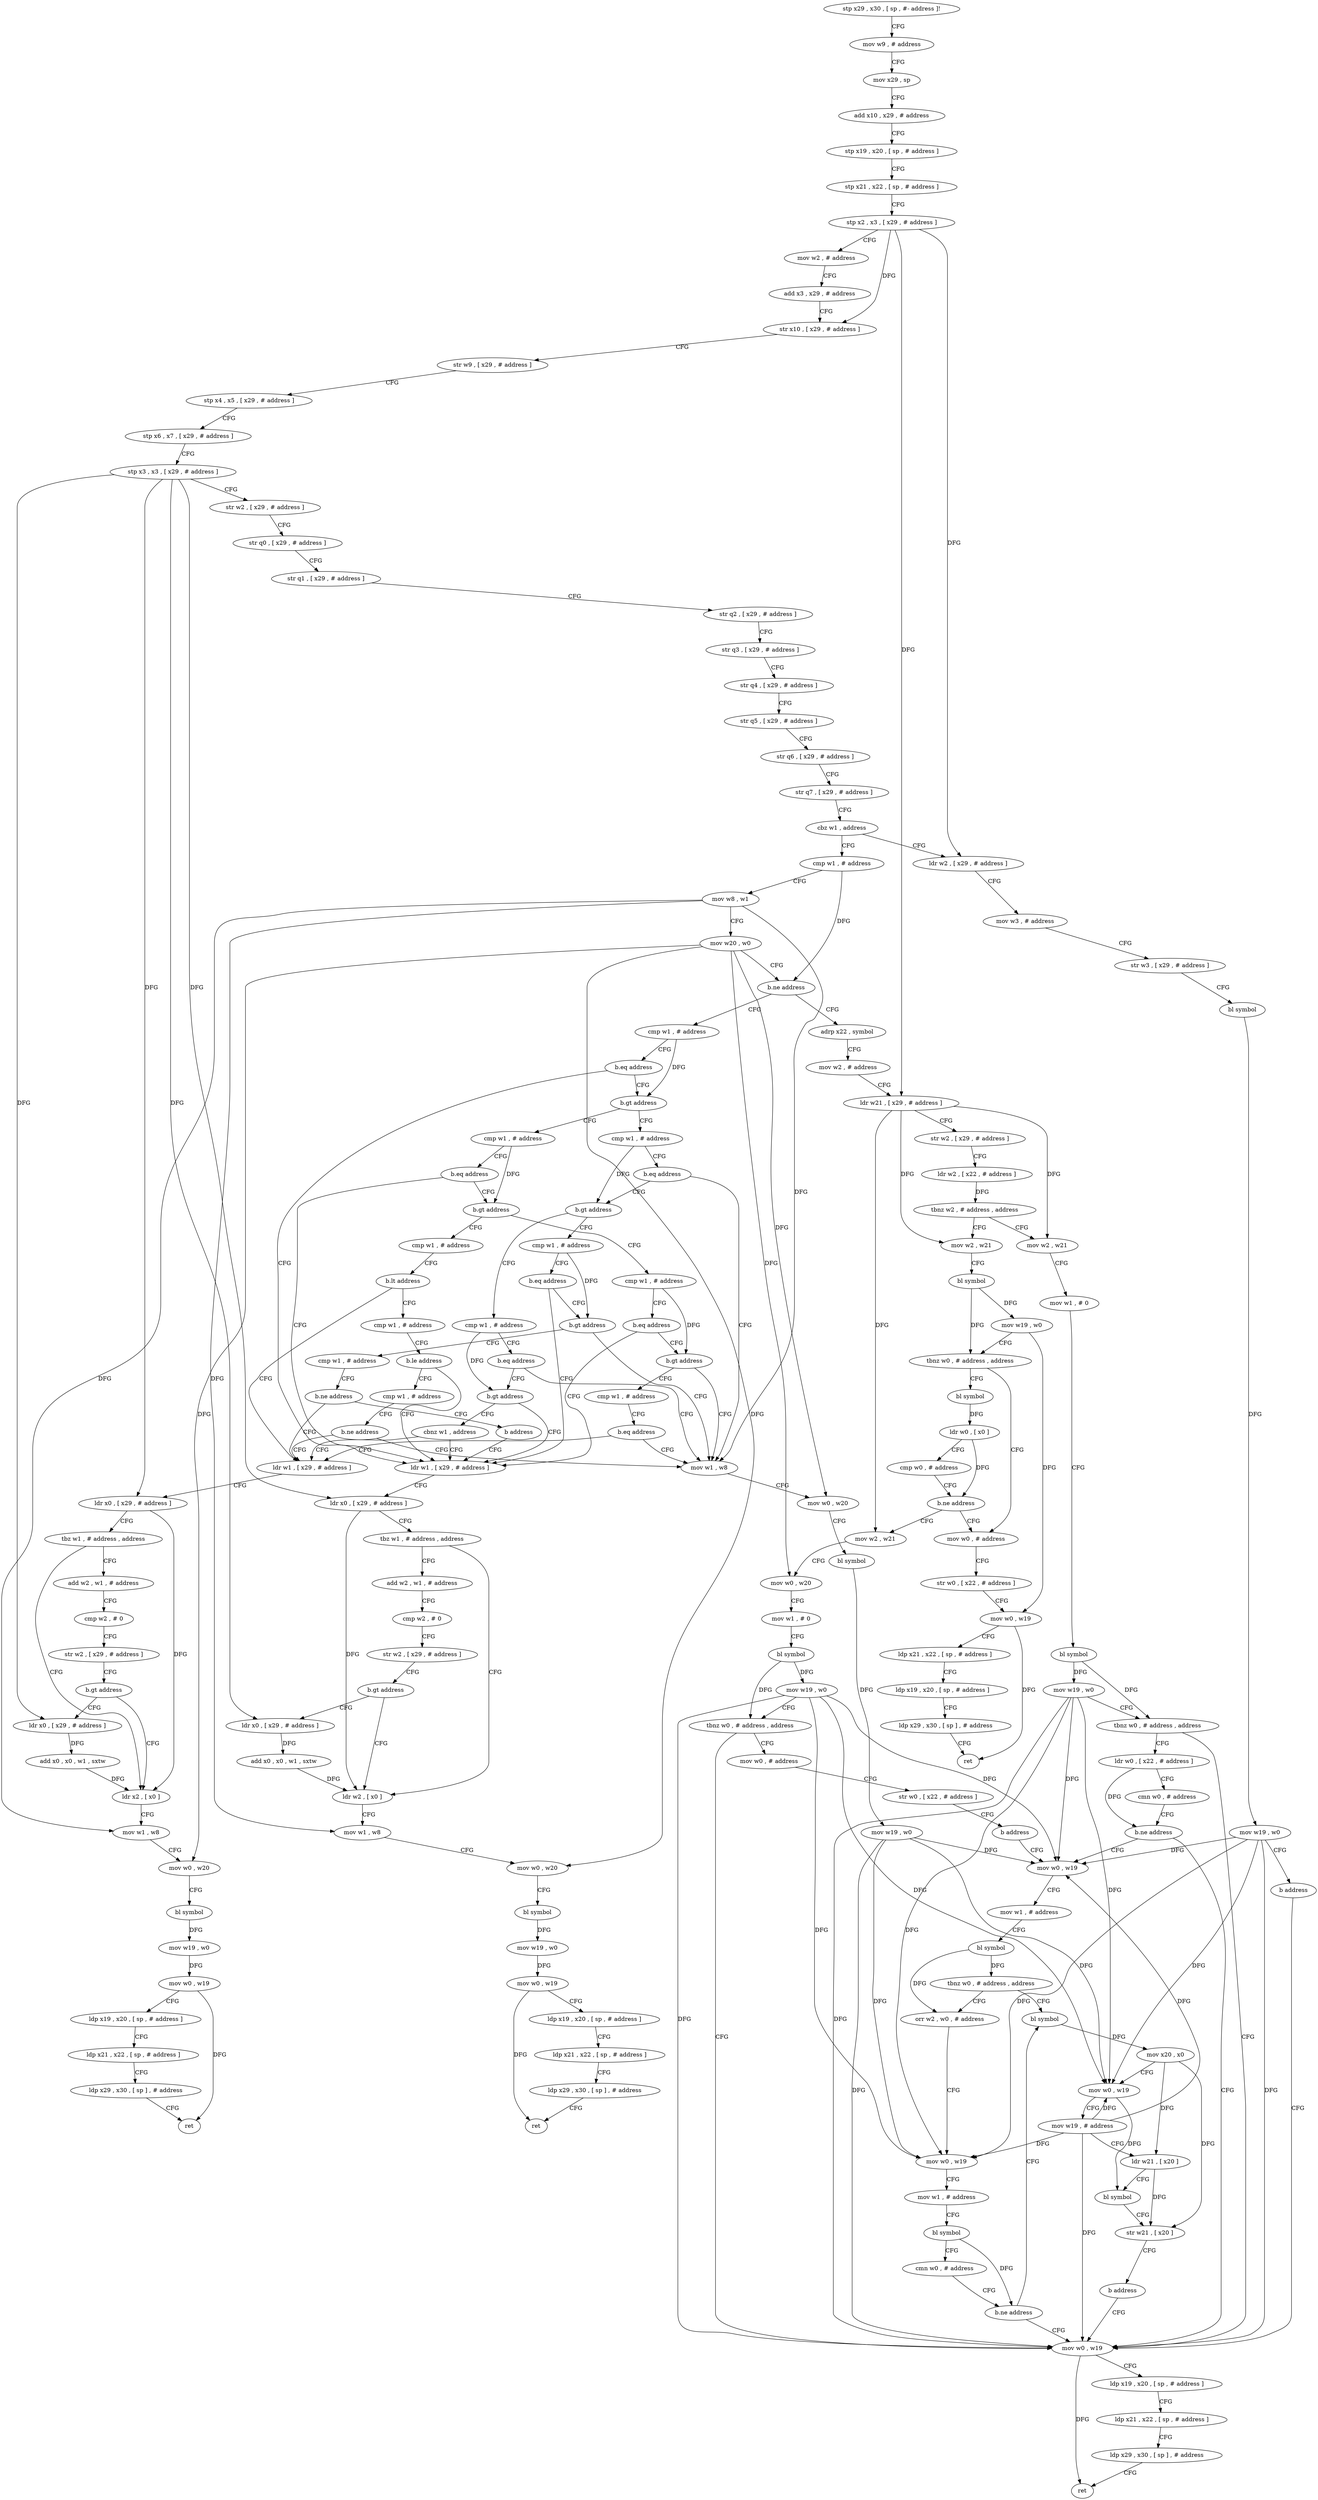 digraph "func" {
"4216384" [label = "stp x29 , x30 , [ sp , #- address ]!" ]
"4216388" [label = "mov w9 , # address" ]
"4216392" [label = "mov x29 , sp" ]
"4216396" [label = "add x10 , x29 , # address" ]
"4216400" [label = "stp x19 , x20 , [ sp , # address ]" ]
"4216404" [label = "stp x21 , x22 , [ sp , # address ]" ]
"4216408" [label = "stp x2 , x3 , [ x29 , # address ]" ]
"4216412" [label = "mov w2 , # address" ]
"4216416" [label = "add x3 , x29 , # address" ]
"4216420" [label = "str x10 , [ x29 , # address ]" ]
"4216424" [label = "str w9 , [ x29 , # address ]" ]
"4216428" [label = "stp x4 , x5 , [ x29 , # address ]" ]
"4216432" [label = "stp x6 , x7 , [ x29 , # address ]" ]
"4216436" [label = "stp x3 , x3 , [ x29 , # address ]" ]
"4216440" [label = "str w2 , [ x29 , # address ]" ]
"4216444" [label = "str q0 , [ x29 , # address ]" ]
"4216448" [label = "str q1 , [ x29 , # address ]" ]
"4216452" [label = "str q2 , [ x29 , # address ]" ]
"4216456" [label = "str q3 , [ x29 , # address ]" ]
"4216460" [label = "str q4 , [ x29 , # address ]" ]
"4216464" [label = "str q5 , [ x29 , # address ]" ]
"4216468" [label = "str q6 , [ x29 , # address ]" ]
"4216472" [label = "str q7 , [ x29 , # address ]" ]
"4216476" [label = "cbz w1 , address" ]
"4217044" [label = "ldr w2 , [ x29 , # address ]" ]
"4216480" [label = "cmp w1 , # address" ]
"4217048" [label = "mov w3 , # address" ]
"4217052" [label = "str w3 , [ x29 , # address ]" ]
"4217056" [label = "bl symbol" ]
"4217060" [label = "mov w19 , w0" ]
"4217064" [label = "b address" ]
"4216840" [label = "mov w0 , w19" ]
"4216484" [label = "mov w8 , w1" ]
"4216488" [label = "mov w20 , w0" ]
"4216492" [label = "b.ne address" ]
"4216568" [label = "cmp w1 , # address" ]
"4216496" [label = "adrp x22 , symbol" ]
"4216844" [label = "ldp x19 , x20 , [ sp , # address ]" ]
"4216848" [label = "ldp x21 , x22 , [ sp , # address ]" ]
"4216852" [label = "ldp x29 , x30 , [ sp ] , # address" ]
"4216856" [label = "ret" ]
"4216572" [label = "b.eq address" ]
"4216608" [label = "ldr w1 , [ x29 , # address ]" ]
"4216576" [label = "b.gt address" ]
"4216500" [label = "mov w2 , # address" ]
"4216504" [label = "ldr w21 , [ x29 , # address ]" ]
"4216508" [label = "str w2 , [ x29 , # address ]" ]
"4216512" [label = "ldr w2 , [ x22 , # address ]" ]
"4216516" [label = "tbnz w2 , # address , address" ]
"4216888" [label = "mov w2 , w21" ]
"4216520" [label = "mov w2 , w21" ]
"4216612" [label = "ldr x0 , [ x29 , # address ]" ]
"4216616" [label = "tbz w1 , # address , address" ]
"4216644" [label = "ldr w2 , [ x0 ]" ]
"4216620" [label = "add w2 , w1 , # address" ]
"4216688" [label = "cmp w1 , # address" ]
"4216580" [label = "cmp w1 , # address" ]
"4216892" [label = "mov w1 , # 0" ]
"4216896" [label = "bl symbol" ]
"4216900" [label = "mov w19 , w0" ]
"4216904" [label = "tbnz w0 , # address , address" ]
"4216908" [label = "ldr w0 , [ x22 , # address ]" ]
"4216524" [label = "bl symbol" ]
"4216528" [label = "mov w19 , w0" ]
"4216532" [label = "tbnz w0 , # address , address" ]
"4216992" [label = "bl symbol" ]
"4216536" [label = "mov w0 , # address" ]
"4216648" [label = "mov w1 , w8" ]
"4216652" [label = "mov w0 , w20" ]
"4216656" [label = "bl symbol" ]
"4216660" [label = "mov w19 , w0" ]
"4216664" [label = "mov w0 , w19" ]
"4216668" [label = "ldp x19 , x20 , [ sp , # address ]" ]
"4216672" [label = "ldp x21 , x22 , [ sp , # address ]" ]
"4216676" [label = "ldp x29 , x30 , [ sp ] , # address" ]
"4216680" [label = "ret" ]
"4216624" [label = "cmp w2 , # 0" ]
"4216628" [label = "str w2 , [ x29 , # address ]" ]
"4216632" [label = "b.gt address" ]
"4216636" [label = "ldr x0 , [ x29 , # address ]" ]
"4216692" [label = "b.eq address" ]
"4216696" [label = "b.gt address" ]
"4216584" [label = "b.eq address" ]
"4216824" [label = "mov w1 , w8" ]
"4216588" [label = "b.gt address" ]
"4216912" [label = "cmn w0 , # address" ]
"4216916" [label = "b.ne address" ]
"4216920" [label = "mov w0 , w19" ]
"4216996" [label = "ldr w0 , [ x0 ]" ]
"4217000" [label = "cmp w0 , # address" ]
"4217004" [label = "b.ne address" ]
"4217008" [label = "mov w2 , w21" ]
"4216540" [label = "str w0 , [ x22 , # address ]" ]
"4216544" [label = "mov w0 , w19" ]
"4216548" [label = "ldp x21 , x22 , [ sp , # address ]" ]
"4216552" [label = "ldp x19 , x20 , [ sp , # address ]" ]
"4216556" [label = "ldp x29 , x30 , [ sp ] , # address" ]
"4216560" [label = "ret" ]
"4216640" [label = "add x0 , x0 , w1 , sxtw" ]
"4216800" [label = "cmp w1 , # address" ]
"4216700" [label = "cmp w1 , # address" ]
"4216828" [label = "mov w0 , w20" ]
"4216832" [label = "bl symbol" ]
"4216836" [label = "mov w19 , w0" ]
"4216864" [label = "cmp w1 , # address" ]
"4216592" [label = "cmp w1 , # address" ]
"4216924" [label = "mov w1 , # address" ]
"4216928" [label = "bl symbol" ]
"4216932" [label = "tbnz w0 , # address , address" ]
"4216960" [label = "bl symbol" ]
"4216936" [label = "orr w2 , w0 , # address" ]
"4217012" [label = "mov w0 , w20" ]
"4217016" [label = "mov w1 , # 0" ]
"4217020" [label = "bl symbol" ]
"4217024" [label = "mov w19 , w0" ]
"4217028" [label = "tbnz w0 , # address , address" ]
"4217032" [label = "mov w0 , # address" ]
"4216804" [label = "b.lt address" ]
"4216720" [label = "ldr w1 , [ x29 , # address ]" ]
"4216808" [label = "cmp w1 , # address" ]
"4216704" [label = "b.eq address" ]
"4216708" [label = "b.gt address" ]
"4216868" [label = "b.eq address" ]
"4216872" [label = "b.gt address" ]
"4216596" [label = "b.eq address" ]
"4216600" [label = "b.gt address" ]
"4216964" [label = "mov x20 , x0" ]
"4216968" [label = "mov w0 , w19" ]
"4216972" [label = "mov w19 , # address" ]
"4216976" [label = "ldr w21 , [ x20 ]" ]
"4216980" [label = "bl symbol" ]
"4216984" [label = "str w21 , [ x20 ]" ]
"4216988" [label = "b address" ]
"4216940" [label = "mov w0 , w19" ]
"4216944" [label = "mov w1 , # address" ]
"4216948" [label = "bl symbol" ]
"4216952" [label = "cmn w0 , # address" ]
"4216956" [label = "b.ne address" ]
"4217036" [label = "str w0 , [ x22 , # address ]" ]
"4217040" [label = "b address" ]
"4216724" [label = "ldr x0 , [ x29 , # address ]" ]
"4216728" [label = "tbz w1 , # address , address" ]
"4216756" [label = "ldr x2 , [ x0 ]" ]
"4216732" [label = "add w2 , w1 , # address" ]
"4216812" [label = "b.le address" ]
"4216816" [label = "cmp w1 , # address" ]
"4216712" [label = "cmp w1 , # address" ]
"4216876" [label = "cmp w1 , # address" ]
"4216604" [label = "cbnz w1 , address" ]
"4216760" [label = "mov w1 , w8" ]
"4216764" [label = "mov w0 , w20" ]
"4216768" [label = "bl symbol" ]
"4216772" [label = "mov w19 , w0" ]
"4216776" [label = "mov w0 , w19" ]
"4216780" [label = "ldp x19 , x20 , [ sp , # address ]" ]
"4216784" [label = "ldp x21 , x22 , [ sp , # address ]" ]
"4216788" [label = "ldp x29 , x30 , [ sp ] , # address" ]
"4216792" [label = "ret" ]
"4216736" [label = "cmp w2 , # 0" ]
"4216740" [label = "str w2 , [ x29 , # address ]" ]
"4216744" [label = "b.gt address" ]
"4216748" [label = "ldr x0 , [ x29 , # address ]" ]
"4216820" [label = "b.ne address" ]
"4216716" [label = "b.eq address" ]
"4216880" [label = "b.ne address" ]
"4216884" [label = "b address" ]
"4216752" [label = "add x0 , x0 , w1 , sxtw" ]
"4216384" -> "4216388" [ label = "CFG" ]
"4216388" -> "4216392" [ label = "CFG" ]
"4216392" -> "4216396" [ label = "CFG" ]
"4216396" -> "4216400" [ label = "CFG" ]
"4216400" -> "4216404" [ label = "CFG" ]
"4216404" -> "4216408" [ label = "CFG" ]
"4216408" -> "4216412" [ label = "CFG" ]
"4216408" -> "4217044" [ label = "DFG" ]
"4216408" -> "4216504" [ label = "DFG" ]
"4216408" -> "4216420" [ label = "DFG" ]
"4216412" -> "4216416" [ label = "CFG" ]
"4216416" -> "4216420" [ label = "CFG" ]
"4216420" -> "4216424" [ label = "CFG" ]
"4216424" -> "4216428" [ label = "CFG" ]
"4216428" -> "4216432" [ label = "CFG" ]
"4216432" -> "4216436" [ label = "CFG" ]
"4216436" -> "4216440" [ label = "CFG" ]
"4216436" -> "4216612" [ label = "DFG" ]
"4216436" -> "4216724" [ label = "DFG" ]
"4216436" -> "4216636" [ label = "DFG" ]
"4216436" -> "4216748" [ label = "DFG" ]
"4216440" -> "4216444" [ label = "CFG" ]
"4216444" -> "4216448" [ label = "CFG" ]
"4216448" -> "4216452" [ label = "CFG" ]
"4216452" -> "4216456" [ label = "CFG" ]
"4216456" -> "4216460" [ label = "CFG" ]
"4216460" -> "4216464" [ label = "CFG" ]
"4216464" -> "4216468" [ label = "CFG" ]
"4216468" -> "4216472" [ label = "CFG" ]
"4216472" -> "4216476" [ label = "CFG" ]
"4216476" -> "4217044" [ label = "CFG" ]
"4216476" -> "4216480" [ label = "CFG" ]
"4217044" -> "4217048" [ label = "CFG" ]
"4216480" -> "4216484" [ label = "CFG" ]
"4216480" -> "4216492" [ label = "DFG" ]
"4217048" -> "4217052" [ label = "CFG" ]
"4217052" -> "4217056" [ label = "CFG" ]
"4217056" -> "4217060" [ label = "DFG" ]
"4217060" -> "4217064" [ label = "CFG" ]
"4217060" -> "4216840" [ label = "DFG" ]
"4217060" -> "4216920" [ label = "DFG" ]
"4217060" -> "4216968" [ label = "DFG" ]
"4217060" -> "4216940" [ label = "DFG" ]
"4217064" -> "4216840" [ label = "CFG" ]
"4216840" -> "4216844" [ label = "CFG" ]
"4216840" -> "4216856" [ label = "DFG" ]
"4216484" -> "4216488" [ label = "CFG" ]
"4216484" -> "4216648" [ label = "DFG" ]
"4216484" -> "4216824" [ label = "DFG" ]
"4216484" -> "4216760" [ label = "DFG" ]
"4216488" -> "4216492" [ label = "CFG" ]
"4216488" -> "4216652" [ label = "DFG" ]
"4216488" -> "4216828" [ label = "DFG" ]
"4216488" -> "4217012" [ label = "DFG" ]
"4216488" -> "4216764" [ label = "DFG" ]
"4216492" -> "4216568" [ label = "CFG" ]
"4216492" -> "4216496" [ label = "CFG" ]
"4216568" -> "4216572" [ label = "CFG" ]
"4216568" -> "4216576" [ label = "DFG" ]
"4216496" -> "4216500" [ label = "CFG" ]
"4216844" -> "4216848" [ label = "CFG" ]
"4216848" -> "4216852" [ label = "CFG" ]
"4216852" -> "4216856" [ label = "CFG" ]
"4216572" -> "4216608" [ label = "CFG" ]
"4216572" -> "4216576" [ label = "CFG" ]
"4216608" -> "4216612" [ label = "CFG" ]
"4216576" -> "4216688" [ label = "CFG" ]
"4216576" -> "4216580" [ label = "CFG" ]
"4216500" -> "4216504" [ label = "CFG" ]
"4216504" -> "4216508" [ label = "CFG" ]
"4216504" -> "4216888" [ label = "DFG" ]
"4216504" -> "4216520" [ label = "DFG" ]
"4216504" -> "4217008" [ label = "DFG" ]
"4216508" -> "4216512" [ label = "CFG" ]
"4216512" -> "4216516" [ label = "DFG" ]
"4216516" -> "4216888" [ label = "CFG" ]
"4216516" -> "4216520" [ label = "CFG" ]
"4216888" -> "4216892" [ label = "CFG" ]
"4216520" -> "4216524" [ label = "CFG" ]
"4216612" -> "4216616" [ label = "CFG" ]
"4216612" -> "4216644" [ label = "DFG" ]
"4216616" -> "4216644" [ label = "CFG" ]
"4216616" -> "4216620" [ label = "CFG" ]
"4216644" -> "4216648" [ label = "CFG" ]
"4216620" -> "4216624" [ label = "CFG" ]
"4216688" -> "4216692" [ label = "CFG" ]
"4216688" -> "4216696" [ label = "DFG" ]
"4216580" -> "4216584" [ label = "CFG" ]
"4216580" -> "4216588" [ label = "DFG" ]
"4216892" -> "4216896" [ label = "CFG" ]
"4216896" -> "4216900" [ label = "DFG" ]
"4216896" -> "4216904" [ label = "DFG" ]
"4216900" -> "4216904" [ label = "CFG" ]
"4216900" -> "4216840" [ label = "DFG" ]
"4216900" -> "4216920" [ label = "DFG" ]
"4216900" -> "4216968" [ label = "DFG" ]
"4216900" -> "4216940" [ label = "DFG" ]
"4216904" -> "4216840" [ label = "CFG" ]
"4216904" -> "4216908" [ label = "CFG" ]
"4216908" -> "4216912" [ label = "CFG" ]
"4216908" -> "4216916" [ label = "DFG" ]
"4216524" -> "4216528" [ label = "DFG" ]
"4216524" -> "4216532" [ label = "DFG" ]
"4216528" -> "4216532" [ label = "CFG" ]
"4216528" -> "4216544" [ label = "DFG" ]
"4216532" -> "4216992" [ label = "CFG" ]
"4216532" -> "4216536" [ label = "CFG" ]
"4216992" -> "4216996" [ label = "DFG" ]
"4216536" -> "4216540" [ label = "CFG" ]
"4216648" -> "4216652" [ label = "CFG" ]
"4216652" -> "4216656" [ label = "CFG" ]
"4216656" -> "4216660" [ label = "DFG" ]
"4216660" -> "4216664" [ label = "DFG" ]
"4216664" -> "4216668" [ label = "CFG" ]
"4216664" -> "4216680" [ label = "DFG" ]
"4216668" -> "4216672" [ label = "CFG" ]
"4216672" -> "4216676" [ label = "CFG" ]
"4216676" -> "4216680" [ label = "CFG" ]
"4216624" -> "4216628" [ label = "CFG" ]
"4216628" -> "4216632" [ label = "CFG" ]
"4216632" -> "4216644" [ label = "CFG" ]
"4216632" -> "4216636" [ label = "CFG" ]
"4216636" -> "4216640" [ label = "DFG" ]
"4216692" -> "4216608" [ label = "CFG" ]
"4216692" -> "4216696" [ label = "CFG" ]
"4216696" -> "4216800" [ label = "CFG" ]
"4216696" -> "4216700" [ label = "CFG" ]
"4216584" -> "4216824" [ label = "CFG" ]
"4216584" -> "4216588" [ label = "CFG" ]
"4216824" -> "4216828" [ label = "CFG" ]
"4216588" -> "4216864" [ label = "CFG" ]
"4216588" -> "4216592" [ label = "CFG" ]
"4216912" -> "4216916" [ label = "CFG" ]
"4216916" -> "4216840" [ label = "CFG" ]
"4216916" -> "4216920" [ label = "CFG" ]
"4216920" -> "4216924" [ label = "CFG" ]
"4216996" -> "4217000" [ label = "CFG" ]
"4216996" -> "4217004" [ label = "DFG" ]
"4217000" -> "4217004" [ label = "CFG" ]
"4217004" -> "4216536" [ label = "CFG" ]
"4217004" -> "4217008" [ label = "CFG" ]
"4217008" -> "4217012" [ label = "CFG" ]
"4216540" -> "4216544" [ label = "CFG" ]
"4216544" -> "4216548" [ label = "CFG" ]
"4216544" -> "4216560" [ label = "DFG" ]
"4216548" -> "4216552" [ label = "CFG" ]
"4216552" -> "4216556" [ label = "CFG" ]
"4216556" -> "4216560" [ label = "CFG" ]
"4216640" -> "4216644" [ label = "DFG" ]
"4216800" -> "4216804" [ label = "CFG" ]
"4216700" -> "4216704" [ label = "CFG" ]
"4216700" -> "4216708" [ label = "DFG" ]
"4216828" -> "4216832" [ label = "CFG" ]
"4216832" -> "4216836" [ label = "DFG" ]
"4216836" -> "4216840" [ label = "DFG" ]
"4216836" -> "4216920" [ label = "DFG" ]
"4216836" -> "4216968" [ label = "DFG" ]
"4216836" -> "4216940" [ label = "DFG" ]
"4216864" -> "4216868" [ label = "CFG" ]
"4216864" -> "4216872" [ label = "DFG" ]
"4216592" -> "4216596" [ label = "CFG" ]
"4216592" -> "4216600" [ label = "DFG" ]
"4216924" -> "4216928" [ label = "CFG" ]
"4216928" -> "4216932" [ label = "DFG" ]
"4216928" -> "4216936" [ label = "DFG" ]
"4216932" -> "4216960" [ label = "CFG" ]
"4216932" -> "4216936" [ label = "CFG" ]
"4216960" -> "4216964" [ label = "DFG" ]
"4216936" -> "4216940" [ label = "CFG" ]
"4217012" -> "4217016" [ label = "CFG" ]
"4217016" -> "4217020" [ label = "CFG" ]
"4217020" -> "4217024" [ label = "DFG" ]
"4217020" -> "4217028" [ label = "DFG" ]
"4217024" -> "4217028" [ label = "CFG" ]
"4217024" -> "4216840" [ label = "DFG" ]
"4217024" -> "4216920" [ label = "DFG" ]
"4217024" -> "4216968" [ label = "DFG" ]
"4217024" -> "4216940" [ label = "DFG" ]
"4217028" -> "4216840" [ label = "CFG" ]
"4217028" -> "4217032" [ label = "CFG" ]
"4217032" -> "4217036" [ label = "CFG" ]
"4216804" -> "4216720" [ label = "CFG" ]
"4216804" -> "4216808" [ label = "CFG" ]
"4216720" -> "4216724" [ label = "CFG" ]
"4216808" -> "4216812" [ label = "CFG" ]
"4216704" -> "4216608" [ label = "CFG" ]
"4216704" -> "4216708" [ label = "CFG" ]
"4216708" -> "4216824" [ label = "CFG" ]
"4216708" -> "4216712" [ label = "CFG" ]
"4216868" -> "4216608" [ label = "CFG" ]
"4216868" -> "4216872" [ label = "CFG" ]
"4216872" -> "4216824" [ label = "CFG" ]
"4216872" -> "4216876" [ label = "CFG" ]
"4216596" -> "4216824" [ label = "CFG" ]
"4216596" -> "4216600" [ label = "CFG" ]
"4216600" -> "4216608" [ label = "CFG" ]
"4216600" -> "4216604" [ label = "CFG" ]
"4216964" -> "4216968" [ label = "CFG" ]
"4216964" -> "4216976" [ label = "DFG" ]
"4216964" -> "4216984" [ label = "DFG" ]
"4216968" -> "4216972" [ label = "CFG" ]
"4216968" -> "4216980" [ label = "DFG" ]
"4216972" -> "4216976" [ label = "CFG" ]
"4216972" -> "4216840" [ label = "DFG" ]
"4216972" -> "4216920" [ label = "DFG" ]
"4216972" -> "4216968" [ label = "DFG" ]
"4216972" -> "4216940" [ label = "DFG" ]
"4216976" -> "4216980" [ label = "CFG" ]
"4216976" -> "4216984" [ label = "DFG" ]
"4216980" -> "4216984" [ label = "CFG" ]
"4216984" -> "4216988" [ label = "CFG" ]
"4216988" -> "4216840" [ label = "CFG" ]
"4216940" -> "4216944" [ label = "CFG" ]
"4216944" -> "4216948" [ label = "CFG" ]
"4216948" -> "4216952" [ label = "CFG" ]
"4216948" -> "4216956" [ label = "DFG" ]
"4216952" -> "4216956" [ label = "CFG" ]
"4216956" -> "4216840" [ label = "CFG" ]
"4216956" -> "4216960" [ label = "CFG" ]
"4217036" -> "4217040" [ label = "CFG" ]
"4217040" -> "4216920" [ label = "CFG" ]
"4216724" -> "4216728" [ label = "CFG" ]
"4216724" -> "4216756" [ label = "DFG" ]
"4216728" -> "4216756" [ label = "CFG" ]
"4216728" -> "4216732" [ label = "CFG" ]
"4216756" -> "4216760" [ label = "CFG" ]
"4216732" -> "4216736" [ label = "CFG" ]
"4216812" -> "4216608" [ label = "CFG" ]
"4216812" -> "4216816" [ label = "CFG" ]
"4216816" -> "4216820" [ label = "CFG" ]
"4216712" -> "4216716" [ label = "CFG" ]
"4216876" -> "4216880" [ label = "CFG" ]
"4216604" -> "4216720" [ label = "CFG" ]
"4216604" -> "4216608" [ label = "CFG" ]
"4216760" -> "4216764" [ label = "CFG" ]
"4216764" -> "4216768" [ label = "CFG" ]
"4216768" -> "4216772" [ label = "DFG" ]
"4216772" -> "4216776" [ label = "DFG" ]
"4216776" -> "4216780" [ label = "CFG" ]
"4216776" -> "4216792" [ label = "DFG" ]
"4216780" -> "4216784" [ label = "CFG" ]
"4216784" -> "4216788" [ label = "CFG" ]
"4216788" -> "4216792" [ label = "CFG" ]
"4216736" -> "4216740" [ label = "CFG" ]
"4216740" -> "4216744" [ label = "CFG" ]
"4216744" -> "4216756" [ label = "CFG" ]
"4216744" -> "4216748" [ label = "CFG" ]
"4216748" -> "4216752" [ label = "DFG" ]
"4216820" -> "4216720" [ label = "CFG" ]
"4216820" -> "4216824" [ label = "CFG" ]
"4216716" -> "4216824" [ label = "CFG" ]
"4216716" -> "4216720" [ label = "CFG" ]
"4216880" -> "4216720" [ label = "CFG" ]
"4216880" -> "4216884" [ label = "CFG" ]
"4216884" -> "4216608" [ label = "CFG" ]
"4216752" -> "4216756" [ label = "DFG" ]
}
